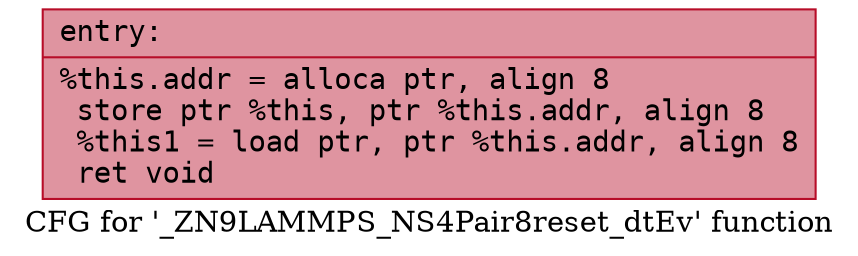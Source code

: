 digraph "CFG for '_ZN9LAMMPS_NS4Pair8reset_dtEv' function" {
	label="CFG for '_ZN9LAMMPS_NS4Pair8reset_dtEv' function";

	Node0x55f528d9c710 [shape=record,color="#b70d28ff", style=filled, fillcolor="#b70d2870" fontname="Courier",label="{entry:\l|  %this.addr = alloca ptr, align 8\l  store ptr %this, ptr %this.addr, align 8\l  %this1 = load ptr, ptr %this.addr, align 8\l  ret void\l}"];
}
